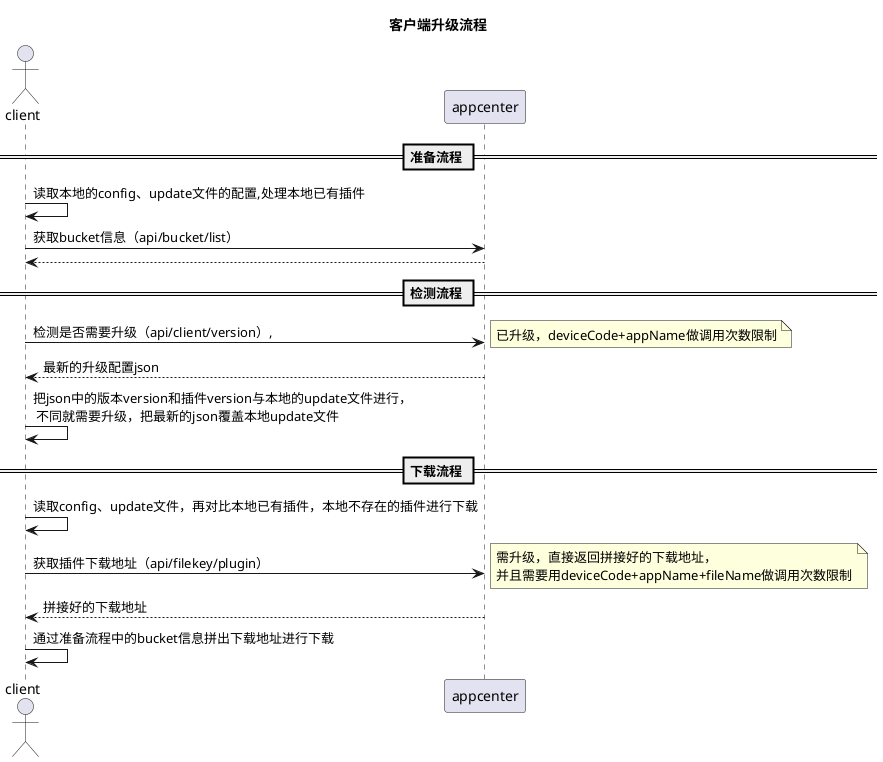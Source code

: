 @startuml
Actor C as "client" order 1
participant A as "appcenter" order 2
title: 客户端升级流程
== 准备流程 ==
C->C: 读取本地的config、update文件的配置,处理本地已有插件
C->A: 获取bucket信息（api/bucket/list）
return
== 检测流程 ==
C->A: 检测是否需要升级（api/client/version）,
note right
已升级，deviceCode+appName做调用次数限制
end note
return 最新的升级配置json
C->C: 把json中的版本version和插件version与本地的update文件进行，\n 不同就需要升级，把最新的json覆盖本地update文件

== 下载流程 ==
C->C: 读取config、update文件，再对比本地已有插件，本地不存在的插件进行下载
C->A: 获取插件下载地址（api/filekey/plugin）
note right
需升级，直接返回拼接好的下载地址，
并且需要用deviceCode+appName+fileName做调用次数限制
end note
return 拼接好的下载地址
C->C: 通过准备流程中的bucket信息拼出下载地址进行下载

@enduml